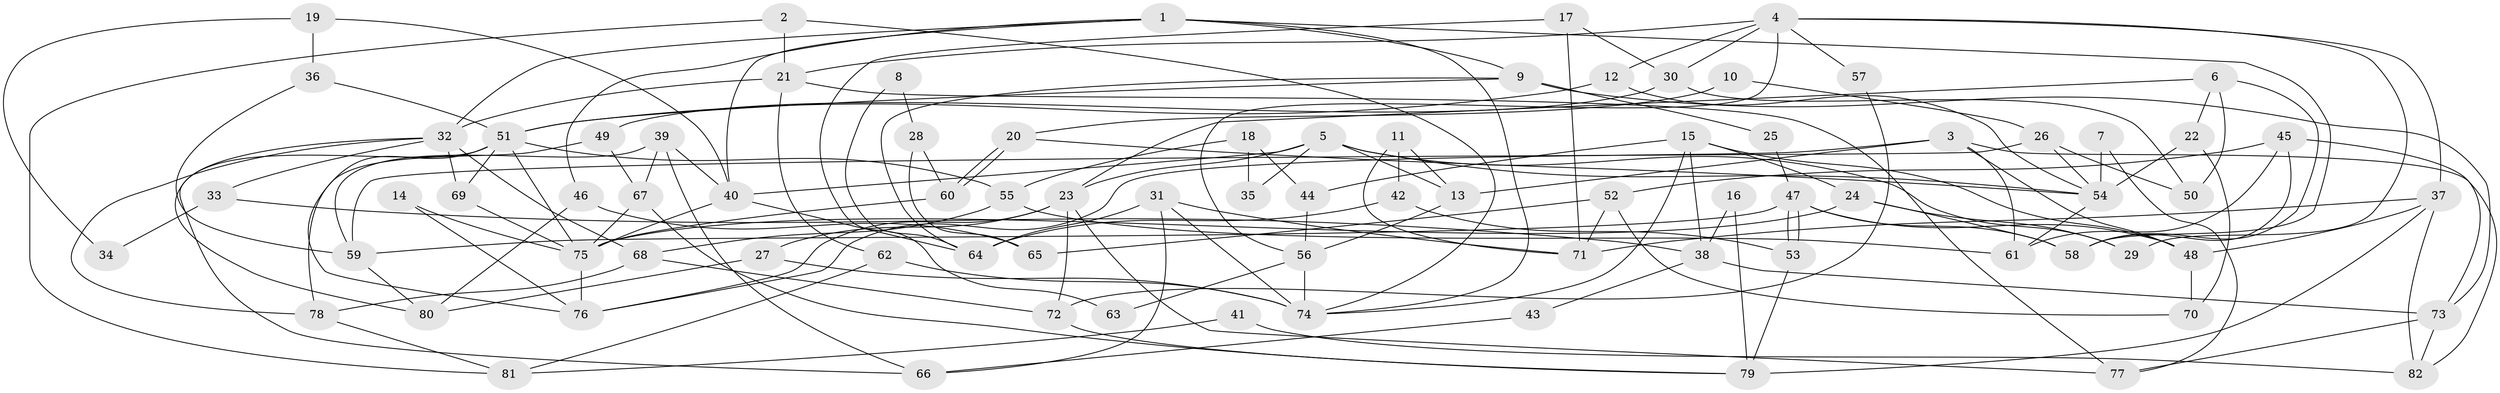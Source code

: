 // Generated by graph-tools (version 1.1) at 2025/26/03/09/25 03:26:17]
// undirected, 82 vertices, 164 edges
graph export_dot {
graph [start="1"]
  node [color=gray90,style=filled];
  1;
  2;
  3;
  4;
  5;
  6;
  7;
  8;
  9;
  10;
  11;
  12;
  13;
  14;
  15;
  16;
  17;
  18;
  19;
  20;
  21;
  22;
  23;
  24;
  25;
  26;
  27;
  28;
  29;
  30;
  31;
  32;
  33;
  34;
  35;
  36;
  37;
  38;
  39;
  40;
  41;
  42;
  43;
  44;
  45;
  46;
  47;
  48;
  49;
  50;
  51;
  52;
  53;
  54;
  55;
  56;
  57;
  58;
  59;
  60;
  61;
  62;
  63;
  64;
  65;
  66;
  67;
  68;
  69;
  70;
  71;
  72;
  73;
  74;
  75;
  76;
  77;
  78;
  79;
  80;
  81;
  82;
  1 -- 74;
  1 -- 32;
  1 -- 9;
  1 -- 40;
  1 -- 46;
  1 -- 58;
  2 -- 21;
  2 -- 81;
  2 -- 74;
  3 -- 76;
  3 -- 61;
  3 -- 13;
  3 -- 48;
  3 -- 82;
  4 -- 29;
  4 -- 37;
  4 -- 12;
  4 -- 21;
  4 -- 30;
  4 -- 56;
  4 -- 57;
  5 -- 40;
  5 -- 13;
  5 -- 23;
  5 -- 29;
  5 -- 35;
  5 -- 54;
  6 -- 58;
  6 -- 50;
  6 -- 22;
  6 -- 23;
  7 -- 54;
  7 -- 77;
  8 -- 64;
  8 -- 28;
  9 -- 73;
  9 -- 25;
  9 -- 51;
  9 -- 64;
  10 -- 26;
  10 -- 20;
  11 -- 71;
  11 -- 42;
  11 -- 13;
  12 -- 51;
  12 -- 54;
  13 -- 56;
  14 -- 75;
  14 -- 76;
  15 -- 74;
  15 -- 48;
  15 -- 24;
  15 -- 38;
  15 -- 44;
  16 -- 79;
  16 -- 38;
  17 -- 71;
  17 -- 30;
  17 -- 63;
  18 -- 55;
  18 -- 44;
  18 -- 35;
  19 -- 36;
  19 -- 40;
  19 -- 34;
  20 -- 60;
  20 -- 60;
  20 -- 54;
  21 -- 32;
  21 -- 62;
  21 -- 77;
  22 -- 54;
  22 -- 70;
  23 -- 27;
  23 -- 72;
  23 -- 76;
  23 -- 77;
  24 -- 75;
  24 -- 29;
  24 -- 58;
  25 -- 47;
  26 -- 54;
  26 -- 59;
  26 -- 50;
  27 -- 74;
  27 -- 80;
  28 -- 60;
  28 -- 65;
  30 -- 49;
  30 -- 50;
  31 -- 74;
  31 -- 64;
  31 -- 66;
  31 -- 71;
  32 -- 80;
  32 -- 69;
  32 -- 33;
  32 -- 68;
  32 -- 78;
  33 -- 38;
  33 -- 34;
  36 -- 59;
  36 -- 51;
  37 -- 71;
  37 -- 48;
  37 -- 79;
  37 -- 82;
  38 -- 73;
  38 -- 43;
  39 -- 66;
  39 -- 67;
  39 -- 40;
  39 -- 59;
  40 -- 64;
  40 -- 75;
  41 -- 82;
  41 -- 81;
  42 -- 64;
  42 -- 53;
  43 -- 66;
  44 -- 56;
  45 -- 58;
  45 -- 73;
  45 -- 52;
  45 -- 61;
  46 -- 80;
  46 -- 65;
  47 -- 58;
  47 -- 53;
  47 -- 53;
  47 -- 48;
  47 -- 59;
  48 -- 70;
  49 -- 78;
  49 -- 67;
  51 -- 76;
  51 -- 55;
  51 -- 66;
  51 -- 69;
  51 -- 75;
  52 -- 70;
  52 -- 65;
  52 -- 71;
  53 -- 79;
  54 -- 61;
  55 -- 61;
  55 -- 68;
  56 -- 63;
  56 -- 74;
  57 -- 72;
  59 -- 80;
  60 -- 75;
  62 -- 74;
  62 -- 81;
  67 -- 75;
  67 -- 79;
  68 -- 72;
  68 -- 78;
  69 -- 75;
  72 -- 79;
  73 -- 77;
  73 -- 82;
  75 -- 76;
  78 -- 81;
}

